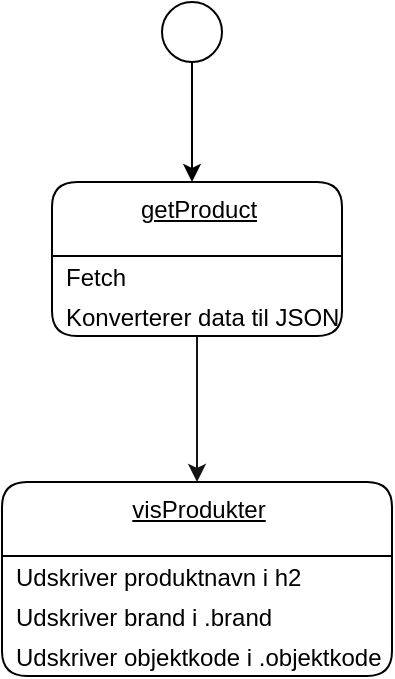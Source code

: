 <mxfile>
    <diagram id="YtaKK3qqHXIGIukq3icr" name="Page-1">
        <mxGraphModel dx="851" dy="728" grid="1" gridSize="10" guides="1" tooltips="1" connect="1" arrows="1" fold="1" page="1" pageScale="1" pageWidth="1169" pageHeight="827" background="none" math="0" shadow="0">
            <root>
                <mxCell id="0"/>
                <mxCell id="1" parent="0"/>
                <mxCell id="3" style="edgeStyle=none;html=1;shadow=0;strokeColor=#000000;" parent="1" source="2" edge="1">
                    <mxGeometry relative="1" as="geometry">
                        <mxPoint x="435" y="190" as="targetPoint"/>
                    </mxGeometry>
                </mxCell>
                <mxCell id="2" value="" style="ellipse;strokeColor=#000000;" parent="1" vertex="1">
                    <mxGeometry x="420" y="100" width="30" height="30" as="geometry"/>
                </mxCell>
                <mxCell id="8" style="edgeStyle=none;html=1;strokeColor=#141414;" edge="1" parent="1" source="4">
                    <mxGeometry relative="1" as="geometry">
                        <mxPoint x="437.5" y="340" as="targetPoint"/>
                    </mxGeometry>
                </mxCell>
                <mxCell id="4" value="getProduct" style="swimlane;fontStyle=4;align=center;verticalAlign=top;childLayout=stackLayout;horizontal=1;startSize=37;horizontalStack=0;resizeParent=1;resizeParentMax=0;resizeLast=0;collapsible=0;marginBottom=0;html=1;rounded=1;absoluteArcSize=1;arcSize=25;" vertex="1" parent="1">
                    <mxGeometry x="365" y="190" width="145" height="77" as="geometry"/>
                </mxCell>
                <mxCell id="5" value="Fetch" style="fillColor=none;strokeColor=none;align=left;verticalAlign=middle;spacingLeft=5;" vertex="1" parent="4">
                    <mxGeometry y="37" width="145" height="20" as="geometry"/>
                </mxCell>
                <mxCell id="6" value="Konverterer data til JSON" style="fillColor=none;strokeColor=none;align=left;verticalAlign=middle;spacingLeft=5;" vertex="1" parent="4">
                    <mxGeometry y="57" width="145" height="20" as="geometry"/>
                </mxCell>
                <mxCell id="9" value="visProdukter" style="swimlane;fontStyle=4;align=center;verticalAlign=top;childLayout=stackLayout;horizontal=1;startSize=37;horizontalStack=0;resizeParent=1;resizeParentMax=0;resizeLast=0;collapsible=0;marginBottom=0;html=1;rounded=1;absoluteArcSize=1;arcSize=25;" vertex="1" parent="1">
                    <mxGeometry x="340" y="340" width="195" height="97" as="geometry"/>
                </mxCell>
                <mxCell id="10" value="Udskriver produktnavn i h2" style="fillColor=none;strokeColor=none;align=left;verticalAlign=middle;spacingLeft=5;" vertex="1" parent="9">
                    <mxGeometry y="37" width="195" height="20" as="geometry"/>
                </mxCell>
                <mxCell id="11" value="Udskriver brand i .brand" style="fillColor=none;strokeColor=none;align=left;verticalAlign=middle;spacingLeft=5;" vertex="1" parent="9">
                    <mxGeometry y="57" width="195" height="20" as="geometry"/>
                </mxCell>
                <mxCell id="12" value="Udskriver objektkode i .objektkode" style="fillColor=none;strokeColor=none;align=left;verticalAlign=middle;spacingLeft=5;" vertex="1" parent="9">
                    <mxGeometry y="77" width="195" height="20" as="geometry"/>
                </mxCell>
            </root>
        </mxGraphModel>
    </diagram>
</mxfile>